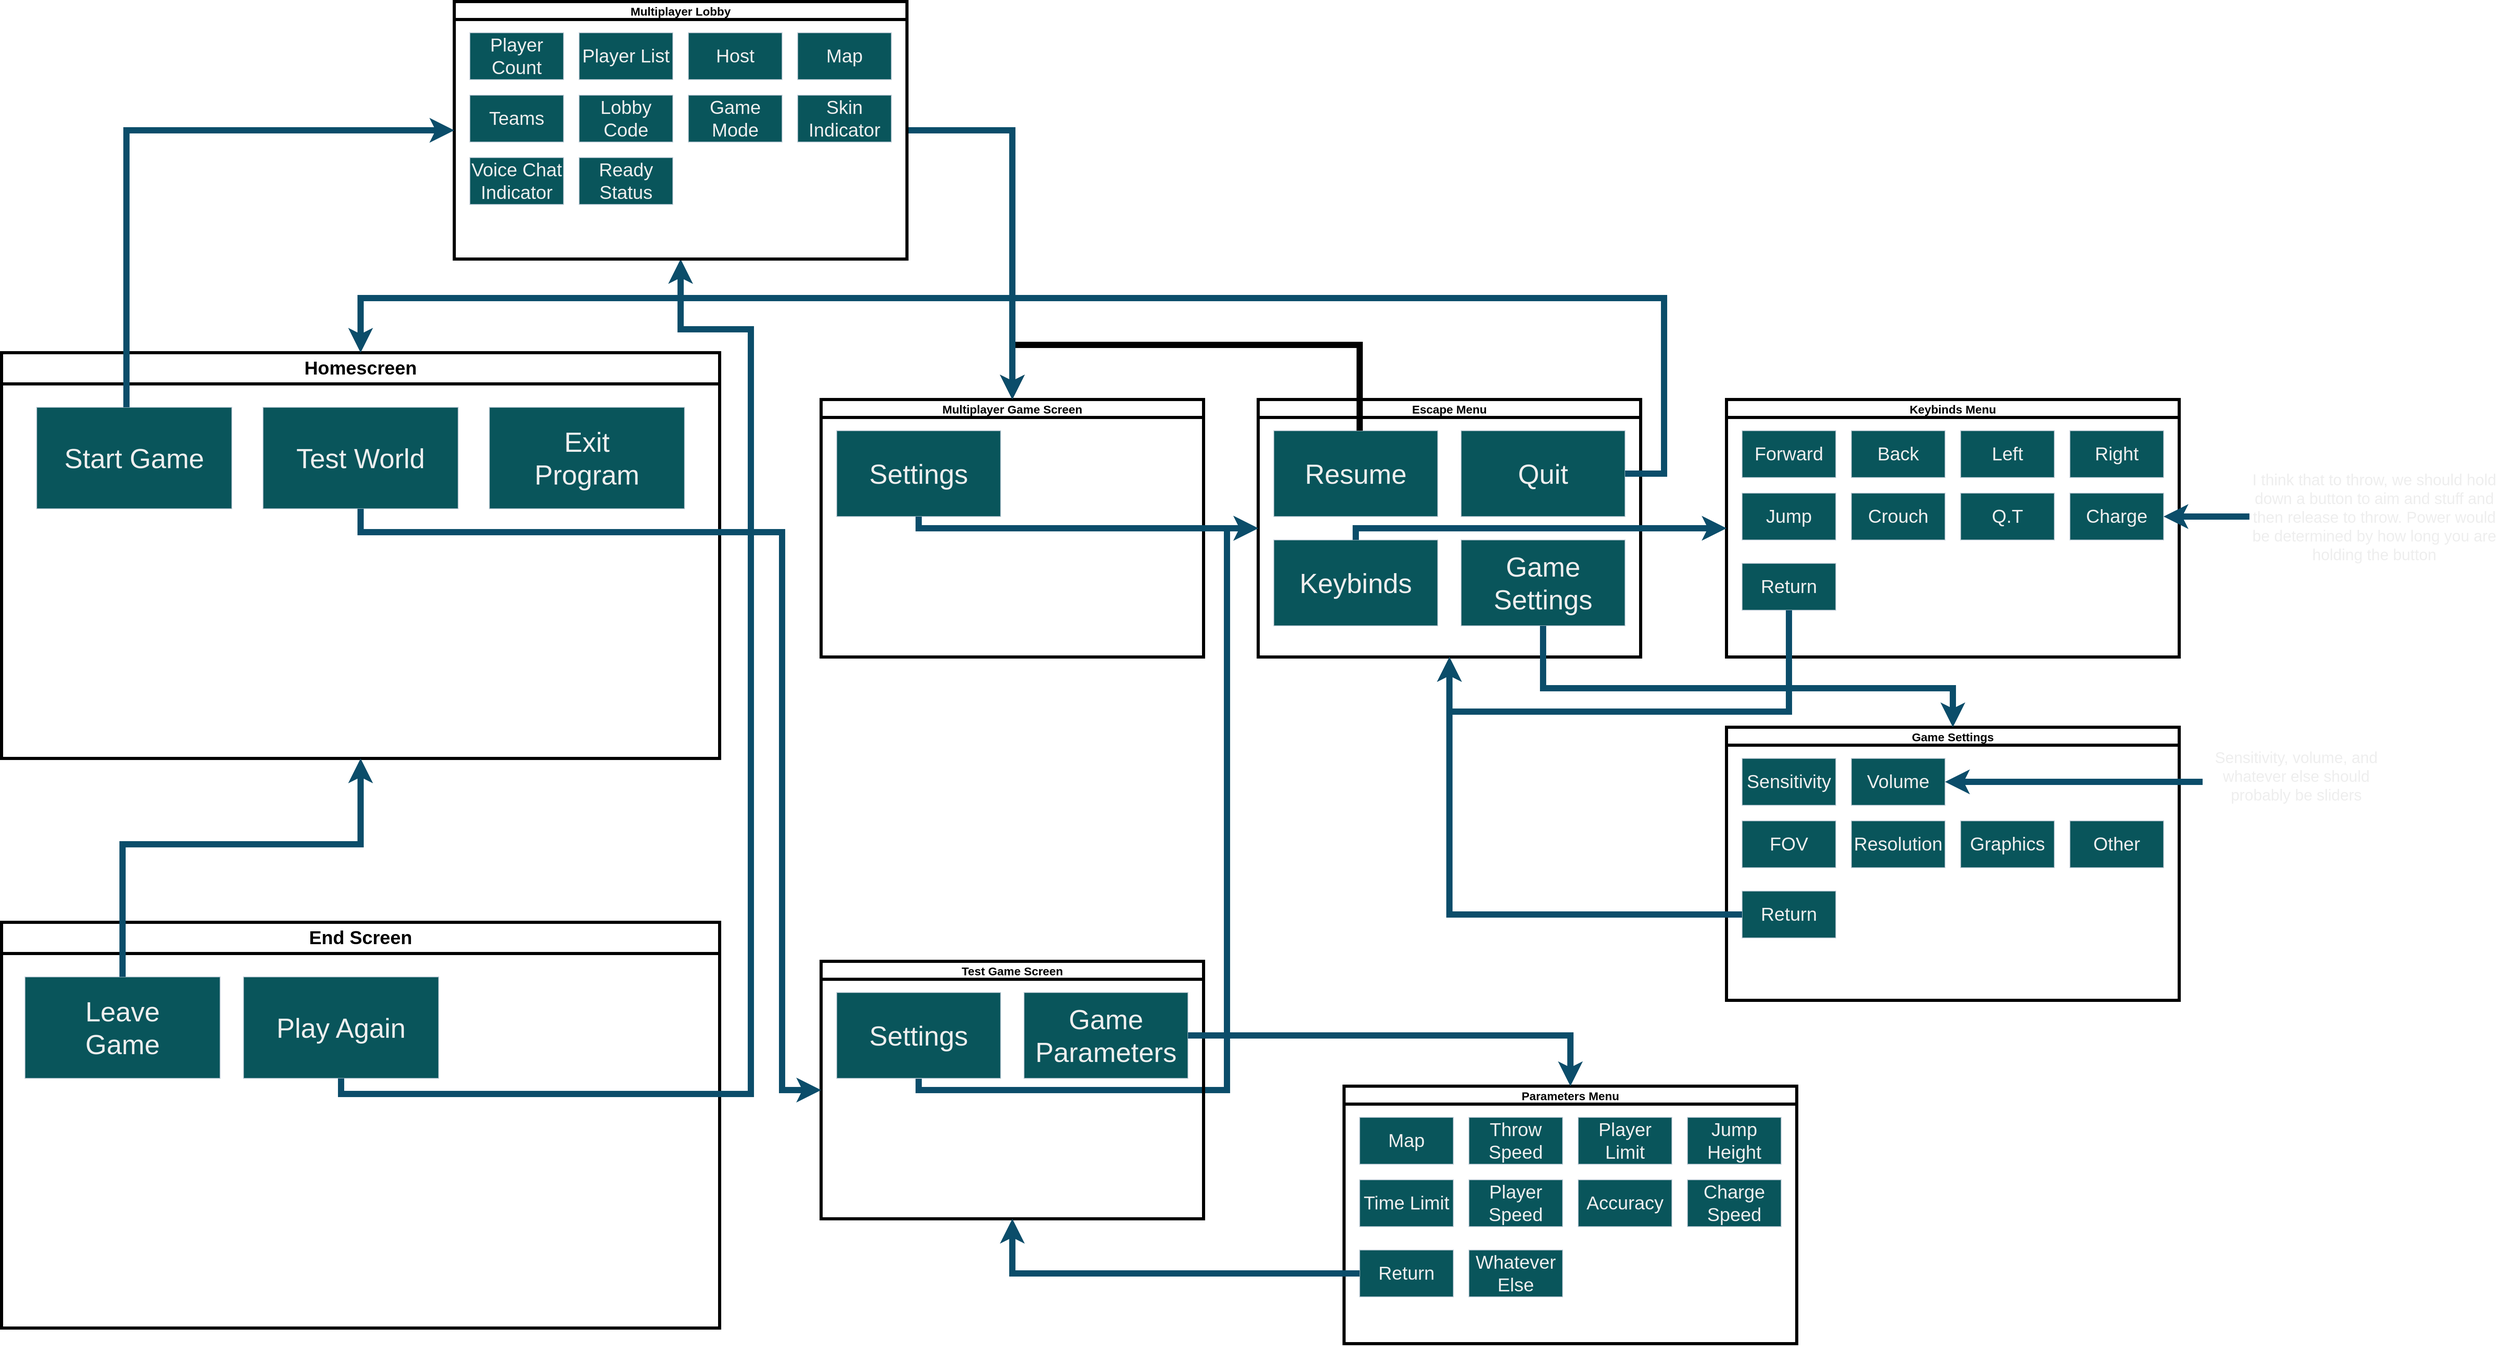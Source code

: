 <mxfile version="26.2.15">
  <diagram name="Page-1" id="9f46799a-70d6-7492-0946-bef42562c5a5">
    <mxGraphModel dx="5765" dy="3700" grid="1" gridSize="10" guides="1" tooltips="1" connect="1" arrows="1" fold="1" page="1" pageScale="1" pageWidth="1100" pageHeight="850" background="light-dark(#FFFFFF,#FFFFFF)" math="0" shadow="0">
      <root>
        <mxCell id="0" />
        <mxCell id="1" parent="0" />
        <mxCell id="K4WIt5_0rDEJ_HHopJuA-2" value="&lt;font style=&quot;font-size: 24px;&quot;&gt;Homescreen&lt;/font&gt;" style="swimlane;whiteSpace=wrap;html=1;strokeColor=light-dark(#000000,#050505);strokeWidth=4;startSize=40;" vertex="1" parent="1">
          <mxGeometry x="-1510" y="-530" width="920" height="520" as="geometry" />
        </mxCell>
        <mxCell id="K4WIt5_0rDEJ_HHopJuA-4" value="" style="rounded=0;whiteSpace=wrap;html=1;strokeColor=#BAC8D3;fontColor=#EEEEEE;fillColor=light-dark(#09555B,#99FF99);" vertex="1" parent="K4WIt5_0rDEJ_HHopJuA-2">
          <mxGeometry x="45" y="70" width="250" height="130" as="geometry" />
        </mxCell>
        <mxCell id="K4WIt5_0rDEJ_HHopJuA-13" value="Start Game" style="text;html=1;align=center;verticalAlign=middle;whiteSpace=wrap;rounded=0;fontColor=#EEEEEE;fontSize=35;fillColor=light-dark(#09555B,#99FF99);" vertex="1" parent="K4WIt5_0rDEJ_HHopJuA-2">
          <mxGeometry x="75" y="120" width="190" height="30" as="geometry" />
        </mxCell>
        <mxCell id="K4WIt5_0rDEJ_HHopJuA-99" value="" style="rounded=0;whiteSpace=wrap;html=1;strokeColor=#BAC8D3;fontColor=#EEEEEE;fillColor=light-dark(#09555B,#99FF99);" vertex="1" parent="K4WIt5_0rDEJ_HHopJuA-2">
          <mxGeometry x="335" y="70" width="250" height="130" as="geometry" />
        </mxCell>
        <mxCell id="K4WIt5_0rDEJ_HHopJuA-100" value="Test World" style="text;html=1;align=center;verticalAlign=middle;whiteSpace=wrap;rounded=0;fontColor=#EEEEEE;fontSize=35;fillColor=light-dark(#09555B,#99FF99);" vertex="1" parent="K4WIt5_0rDEJ_HHopJuA-2">
          <mxGeometry x="365" y="120" width="190" height="30" as="geometry" />
        </mxCell>
        <mxCell id="K4WIt5_0rDEJ_HHopJuA-132" value="" style="rounded=0;whiteSpace=wrap;html=1;strokeColor=#BAC8D3;fontColor=#EEEEEE;fillColor=light-dark(#09555B,#FFFF99);" vertex="1" parent="K4WIt5_0rDEJ_HHopJuA-2">
          <mxGeometry x="625" y="70" width="250" height="130" as="geometry" />
        </mxCell>
        <mxCell id="K4WIt5_0rDEJ_HHopJuA-133" value="Exit Program" style="text;html=1;align=center;verticalAlign=middle;whiteSpace=wrap;rounded=0;fontColor=#EEEEEE;fontSize=35;fillColor=light-dark(#09555B,#FFFF99);" vertex="1" parent="K4WIt5_0rDEJ_HHopJuA-2">
          <mxGeometry x="655" y="120" width="190" height="30" as="geometry" />
        </mxCell>
        <mxCell id="K4WIt5_0rDEJ_HHopJuA-6" value="&lt;font&gt;Multiplayer Game Screen&lt;/font&gt;" style="swimlane;whiteSpace=wrap;html=1;strokeWidth=4;strokeColor=light-dark(#000000,#000000);fontSize=15;" vertex="1" parent="1">
          <mxGeometry x="-460" y="-470" width="490" height="330" as="geometry" />
        </mxCell>
        <mxCell id="K4WIt5_0rDEJ_HHopJuA-10" value="" style="rounded=0;whiteSpace=wrap;html=1;strokeColor=#BAC8D3;fontColor=#EEEEEE;fillColor=light-dark(#09555B,#99FF99);" vertex="1" parent="K4WIt5_0rDEJ_HHopJuA-6">
          <mxGeometry x="20" y="40" width="210" height="110" as="geometry" />
        </mxCell>
        <mxCell id="K4WIt5_0rDEJ_HHopJuA-11" value="Settings" style="text;html=1;align=center;verticalAlign=middle;whiteSpace=wrap;rounded=0;fontColor=#EEEEEE;fontSize=35;fillColor=light-dark(#09555B,#99FF99);" vertex="1" parent="K4WIt5_0rDEJ_HHopJuA-6">
          <mxGeometry x="95" y="80" width="60" height="30" as="geometry" />
        </mxCell>
        <mxCell id="K4WIt5_0rDEJ_HHopJuA-15" value="&lt;font&gt;Escape Menu&lt;/font&gt;" style="swimlane;whiteSpace=wrap;html=1;strokeWidth=4;strokeColor=light-dark(#000000,#000000);fontSize=15;" vertex="1" parent="1">
          <mxGeometry x="100" y="-470" width="490" height="330" as="geometry" />
        </mxCell>
        <mxCell id="K4WIt5_0rDEJ_HHopJuA-16" value="" style="rounded=0;whiteSpace=wrap;html=1;strokeColor=#BAC8D3;fontColor=#EEEEEE;fillColor=light-dark(#09555B,#99FF99);" vertex="1" parent="K4WIt5_0rDEJ_HHopJuA-15">
          <mxGeometry x="20" y="40" width="210" height="110" as="geometry" />
        </mxCell>
        <mxCell id="K4WIt5_0rDEJ_HHopJuA-17" value="Resume" style="text;html=1;align=center;verticalAlign=middle;whiteSpace=wrap;rounded=0;fontColor=#EEEEEE;fontSize=35;fillColor=light-dark(#09555B,#99FF99);" vertex="1" parent="K4WIt5_0rDEJ_HHopJuA-15">
          <mxGeometry x="95" y="80" width="60" height="30" as="geometry" />
        </mxCell>
        <mxCell id="K4WIt5_0rDEJ_HHopJuA-21" value="" style="rounded=0;whiteSpace=wrap;html=1;strokeColor=#BAC8D3;fontColor=#EEEEEE;fillColor=light-dark(#09555B,#99FF99);" vertex="1" parent="K4WIt5_0rDEJ_HHopJuA-15">
          <mxGeometry x="260" y="40" width="210" height="110" as="geometry" />
        </mxCell>
        <mxCell id="K4WIt5_0rDEJ_HHopJuA-22" value="Quit" style="text;html=1;align=center;verticalAlign=middle;whiteSpace=wrap;rounded=0;fontColor=#EEEEEE;fontSize=35;fillColor=light-dark(#09555B,#99FF99);" vertex="1" parent="K4WIt5_0rDEJ_HHopJuA-15">
          <mxGeometry x="335" y="80" width="60" height="30" as="geometry" />
        </mxCell>
        <mxCell id="K4WIt5_0rDEJ_HHopJuA-25" value="" style="rounded=0;whiteSpace=wrap;html=1;strokeColor=#BAC8D3;fontColor=#EEEEEE;fillColor=light-dark(#09555B,#FFFF99);" vertex="1" parent="K4WIt5_0rDEJ_HHopJuA-15">
          <mxGeometry x="20" y="180" width="210" height="110" as="geometry" />
        </mxCell>
        <mxCell id="K4WIt5_0rDEJ_HHopJuA-26" value="Keybinds" style="text;html=1;align=center;verticalAlign=middle;whiteSpace=wrap;rounded=0;fontColor=#EEEEEE;fontSize=35;fillColor=light-dark(#09555B,#FFFF99);" vertex="1" parent="K4WIt5_0rDEJ_HHopJuA-15">
          <mxGeometry x="95" y="220" width="60" height="30" as="geometry" />
        </mxCell>
        <mxCell id="K4WIt5_0rDEJ_HHopJuA-27" value="" style="rounded=0;whiteSpace=wrap;html=1;strokeColor=#BAC8D3;fontColor=#EEEEEE;fillColor=light-dark(#09555B,#FFFF99);" vertex="1" parent="K4WIt5_0rDEJ_HHopJuA-15">
          <mxGeometry x="260" y="180" width="210" height="110" as="geometry" />
        </mxCell>
        <mxCell id="K4WIt5_0rDEJ_HHopJuA-28" value="Game Settings" style="text;html=1;align=center;verticalAlign=middle;whiteSpace=wrap;rounded=0;fontColor=#EEEEEE;fontSize=35;fillColor=light-dark(#09555B,#FFFF99);" vertex="1" parent="K4WIt5_0rDEJ_HHopJuA-15">
          <mxGeometry x="335" y="220" width="60" height="30" as="geometry" />
        </mxCell>
        <mxCell id="K4WIt5_0rDEJ_HHopJuA-23" style="edgeStyle=orthogonalEdgeStyle;rounded=0;orthogonalLoop=1;jettySize=auto;html=1;entryX=0.5;entryY=0;entryDx=0;entryDy=0;strokeColor=light-dark(#000000,#000000);strokeWidth=8;" edge="1" parent="1" source="K4WIt5_0rDEJ_HHopJuA-16" target="K4WIt5_0rDEJ_HHopJuA-6">
          <mxGeometry relative="1" as="geometry">
            <Array as="points">
              <mxPoint x="230" y="-540" />
              <mxPoint x="-215" y="-540" />
            </Array>
          </mxGeometry>
        </mxCell>
        <mxCell id="K4WIt5_0rDEJ_HHopJuA-24" style="edgeStyle=orthogonalEdgeStyle;rounded=0;orthogonalLoop=1;jettySize=auto;html=1;strokeColor=light-dark(#0B4D6A,#000000);strokeWidth=8;" edge="1" parent="1" source="K4WIt5_0rDEJ_HHopJuA-21">
          <mxGeometry relative="1" as="geometry">
            <mxPoint x="-1050" y="-530" as="targetPoint" />
            <Array as="points">
              <mxPoint x="620" y="-375" />
              <mxPoint x="620" y="-600" />
              <mxPoint x="-1050" y="-600" />
            </Array>
          </mxGeometry>
        </mxCell>
        <mxCell id="K4WIt5_0rDEJ_HHopJuA-29" value="&lt;font&gt;Keybinds Menu&lt;/font&gt;" style="swimlane;whiteSpace=wrap;html=1;strokeWidth=4;strokeColor=light-dark(#000000,#000000);fontSize=15;" vertex="1" parent="1">
          <mxGeometry x="700" y="-470" width="580" height="330" as="geometry" />
        </mxCell>
        <mxCell id="K4WIt5_0rDEJ_HHopJuA-38" value="&lt;font style=&quot;font-size: 24px;&quot;&gt;Forward&lt;/font&gt;" style="rounded=0;whiteSpace=wrap;html=1;strokeColor=#BAC8D3;fontColor=#EEEEEE;fillColor=light-dark(#09555B,#FFFF99);" vertex="1" parent="K4WIt5_0rDEJ_HHopJuA-29">
          <mxGeometry x="20" y="40" width="120" height="60" as="geometry" />
        </mxCell>
        <mxCell id="K4WIt5_0rDEJ_HHopJuA-39" value="&lt;font style=&quot;font-size: 24px;&quot;&gt;Back&lt;/font&gt;" style="rounded=0;whiteSpace=wrap;html=1;strokeColor=#BAC8D3;fontColor=#EEEEEE;fillColor=light-dark(#09555B,#FFFF99);" vertex="1" parent="K4WIt5_0rDEJ_HHopJuA-29">
          <mxGeometry x="160" y="40" width="120" height="60" as="geometry" />
        </mxCell>
        <mxCell id="K4WIt5_0rDEJ_HHopJuA-40" value="&lt;font style=&quot;font-size: 24px;&quot;&gt;Left&lt;/font&gt;" style="rounded=0;whiteSpace=wrap;html=1;strokeColor=#BAC8D3;fontColor=#EEEEEE;fillColor=light-dark(#09555B,#FFFF99);" vertex="1" parent="K4WIt5_0rDEJ_HHopJuA-29">
          <mxGeometry x="300" y="40" width="120" height="60" as="geometry" />
        </mxCell>
        <mxCell id="K4WIt5_0rDEJ_HHopJuA-41" value="&lt;font style=&quot;font-size: 24px;&quot;&gt;Right&lt;/font&gt;" style="rounded=0;whiteSpace=wrap;html=1;strokeColor=#BAC8D3;fontColor=#EEEEEE;fillColor=light-dark(#09555B,#FFFF99);" vertex="1" parent="K4WIt5_0rDEJ_HHopJuA-29">
          <mxGeometry x="440" y="40" width="120" height="60" as="geometry" />
        </mxCell>
        <mxCell id="K4WIt5_0rDEJ_HHopJuA-42" value="&lt;font style=&quot;font-size: 24px;&quot;&gt;Jump&lt;/font&gt;" style="rounded=0;whiteSpace=wrap;html=1;strokeColor=#BAC8D3;fontColor=#EEEEEE;fillColor=light-dark(#09555B,#FFFF99);" vertex="1" parent="K4WIt5_0rDEJ_HHopJuA-29">
          <mxGeometry x="20" y="120" width="120" height="60" as="geometry" />
        </mxCell>
        <mxCell id="K4WIt5_0rDEJ_HHopJuA-43" value="&lt;font style=&quot;font-size: 24px;&quot;&gt;Crouch&lt;/font&gt;" style="rounded=0;whiteSpace=wrap;html=1;strokeColor=#BAC8D3;fontColor=#EEEEEE;fillColor=light-dark(#09555B,#FFFF99);" vertex="1" parent="K4WIt5_0rDEJ_HHopJuA-29">
          <mxGeometry x="160" y="120" width="120" height="60" as="geometry" />
        </mxCell>
        <mxCell id="K4WIt5_0rDEJ_HHopJuA-44" value="&lt;font style=&quot;font-size: 24px;&quot;&gt;Q.T&lt;/font&gt;" style="rounded=0;whiteSpace=wrap;html=1;strokeColor=#BAC8D3;fontColor=#EEEEEE;fillColor=light-dark(#09555B,#FFFF99);" vertex="1" parent="K4WIt5_0rDEJ_HHopJuA-29">
          <mxGeometry x="300" y="120" width="120" height="60" as="geometry" />
        </mxCell>
        <mxCell id="K4WIt5_0rDEJ_HHopJuA-45" value="&lt;font style=&quot;font-size: 24px;&quot;&gt;Charge&lt;/font&gt;" style="rounded=0;whiteSpace=wrap;html=1;strokeColor=#BAC8D3;fontColor=#EEEEEE;fillColor=light-dark(#09555B,#FFFF99);" vertex="1" parent="K4WIt5_0rDEJ_HHopJuA-29">
          <mxGeometry x="440" y="120" width="120" height="60" as="geometry" />
        </mxCell>
        <mxCell id="K4WIt5_0rDEJ_HHopJuA-108" value="&lt;font style=&quot;font-size: 24px;&quot;&gt;Return&lt;/font&gt;" style="rounded=0;whiteSpace=wrap;html=1;strokeColor=#BAC8D3;fontColor=#EEEEEE;fillColor=light-dark(#09555B,#99FF99);" vertex="1" parent="K4WIt5_0rDEJ_HHopJuA-29">
          <mxGeometry x="20" y="210" width="120" height="60" as="geometry" />
        </mxCell>
        <mxCell id="K4WIt5_0rDEJ_HHopJuA-47" style="edgeStyle=orthogonalEdgeStyle;rounded=0;orthogonalLoop=1;jettySize=auto;html=1;entryX=1;entryY=0.5;entryDx=0;entryDy=0;strokeColor=light-dark(#0B4D6A,#000000);strokeWidth=8;" edge="1" parent="1" source="K4WIt5_0rDEJ_HHopJuA-46" target="K4WIt5_0rDEJ_HHopJuA-45">
          <mxGeometry relative="1" as="geometry" />
        </mxCell>
        <mxCell id="K4WIt5_0rDEJ_HHopJuA-46" value="&lt;font style=&quot;font-size: 20px;&quot;&gt;I think that to throw, we should hold down a button to aim and stuff and then release to throw. Power would be determined by how long you are holding the button&lt;/font&gt;" style="text;html=1;align=center;verticalAlign=middle;whiteSpace=wrap;rounded=0;fontColor=#EEEEEE;" vertex="1" parent="1">
          <mxGeometry x="1370" y="-405" width="320" height="170" as="geometry" />
        </mxCell>
        <mxCell id="K4WIt5_0rDEJ_HHopJuA-50" value="&lt;font&gt;Game Settings&lt;/font&gt;" style="swimlane;whiteSpace=wrap;html=1;strokeWidth=4;strokeColor=light-dark(#000000,#000000);fontSize=15;" vertex="1" parent="1">
          <mxGeometry x="700" y="-50" width="580" height="350" as="geometry" />
        </mxCell>
        <mxCell id="K4WIt5_0rDEJ_HHopJuA-59" value="&lt;font style=&quot;font-size: 24px;&quot;&gt;Sensitivity&lt;/font&gt;" style="rounded=0;whiteSpace=wrap;html=1;strokeColor=#BAC8D3;fontColor=#EEEEEE;fillColor=light-dark(#09555B,#FFFF99);" vertex="1" parent="K4WIt5_0rDEJ_HHopJuA-50">
          <mxGeometry x="20" y="40" width="120" height="60" as="geometry" />
        </mxCell>
        <mxCell id="K4WIt5_0rDEJ_HHopJuA-60" value="&lt;font style=&quot;font-size: 24px;&quot;&gt;Volume&lt;/font&gt;" style="rounded=0;whiteSpace=wrap;html=1;strokeColor=#BAC8D3;fontColor=#EEEEEE;fillColor=light-dark(#09555B,#FFFF99);" vertex="1" parent="K4WIt5_0rDEJ_HHopJuA-50">
          <mxGeometry x="160" y="40" width="120" height="60" as="geometry" />
        </mxCell>
        <mxCell id="K4WIt5_0rDEJ_HHopJuA-69" value="&lt;font style=&quot;font-size: 24px;&quot;&gt;FOV&lt;/font&gt;" style="rounded=0;whiteSpace=wrap;html=1;strokeColor=#BAC8D3;fontColor=#EEEEEE;fillColor=light-dark(#09555B,#FF6666);" vertex="1" parent="K4WIt5_0rDEJ_HHopJuA-50">
          <mxGeometry x="20" y="120" width="120" height="60" as="geometry" />
        </mxCell>
        <mxCell id="K4WIt5_0rDEJ_HHopJuA-70" value="&lt;font style=&quot;font-size: 24px;&quot;&gt;Resolution&lt;/font&gt;" style="rounded=0;whiteSpace=wrap;html=1;strokeColor=#BAC8D3;fontColor=#EEEEEE;fillColor=light-dark(#09555B,#FF6666);" vertex="1" parent="K4WIt5_0rDEJ_HHopJuA-50">
          <mxGeometry x="160" y="120" width="120" height="60" as="geometry" />
        </mxCell>
        <mxCell id="K4WIt5_0rDEJ_HHopJuA-71" value="&lt;font style=&quot;font-size: 24px;&quot;&gt;Graphics&lt;/font&gt;" style="rounded=0;whiteSpace=wrap;html=1;strokeColor=#BAC8D3;fontColor=#EEEEEE;fillColor=light-dark(#09555B,#FF6666);" vertex="1" parent="K4WIt5_0rDEJ_HHopJuA-50">
          <mxGeometry x="300" y="120" width="120" height="60" as="geometry" />
        </mxCell>
        <mxCell id="K4WIt5_0rDEJ_HHopJuA-72" value="&lt;font style=&quot;font-size: 24px;&quot;&gt;Other&lt;/font&gt;" style="rounded=0;whiteSpace=wrap;html=1;strokeColor=#BAC8D3;fontColor=#EEEEEE;fillColor=light-dark(#09555B,#FF6666);" vertex="1" parent="K4WIt5_0rDEJ_HHopJuA-50">
          <mxGeometry x="440" y="120" width="120" height="60" as="geometry" />
        </mxCell>
        <mxCell id="K4WIt5_0rDEJ_HHopJuA-129" value="&lt;font style=&quot;font-size: 24px;&quot;&gt;Return&lt;/font&gt;" style="rounded=0;whiteSpace=wrap;html=1;strokeColor=#BAC8D3;fontColor=#EEEEEE;fillColor=light-dark(#09555B,#99FF99);" vertex="1" parent="K4WIt5_0rDEJ_HHopJuA-50">
          <mxGeometry x="20" y="210" width="120" height="60" as="geometry" />
        </mxCell>
        <mxCell id="K4WIt5_0rDEJ_HHopJuA-65" style="edgeStyle=orthogonalEdgeStyle;rounded=0;orthogonalLoop=1;jettySize=auto;html=1;entryX=0.5;entryY=0;entryDx=0;entryDy=0;strokeColor=light-dark(#0B4D6A,#000000);strokeWidth=8;" edge="1" parent="1" source="K4WIt5_0rDEJ_HHopJuA-27" target="K4WIt5_0rDEJ_HHopJuA-50">
          <mxGeometry relative="1" as="geometry">
            <Array as="points">
              <mxPoint x="465" y="-100" />
              <mxPoint x="990" y="-100" />
            </Array>
          </mxGeometry>
        </mxCell>
        <mxCell id="K4WIt5_0rDEJ_HHopJuA-68" style="edgeStyle=orthogonalEdgeStyle;rounded=0;orthogonalLoop=1;jettySize=auto;html=1;entryX=1;entryY=0.5;entryDx=0;entryDy=0;strokeColor=light-dark(#0B4D6A,#000000);strokeWidth=8;" edge="1" parent="1" source="K4WIt5_0rDEJ_HHopJuA-66" target="K4WIt5_0rDEJ_HHopJuA-60">
          <mxGeometry relative="1" as="geometry">
            <Array as="points">
              <mxPoint x="1260" y="20" />
              <mxPoint x="1260" y="20" />
            </Array>
          </mxGeometry>
        </mxCell>
        <mxCell id="K4WIt5_0rDEJ_HHopJuA-66" value="&lt;font style=&quot;font-size: 20px;&quot;&gt;Sensitivity, volume, and whatever else should probably be sliders&lt;/font&gt;&lt;div&gt;&lt;br&gt;&lt;/div&gt;" style="text;html=1;align=center;verticalAlign=middle;whiteSpace=wrap;rounded=0;fontColor=#EEEEEE;" vertex="1" parent="1">
          <mxGeometry x="1310" y="-5" width="240" height="50" as="geometry" />
        </mxCell>
        <mxCell id="K4WIt5_0rDEJ_HHopJuA-75" style="edgeStyle=orthogonalEdgeStyle;rounded=0;orthogonalLoop=1;jettySize=auto;html=1;entryX=0;entryY=0.5;entryDx=0;entryDy=0;strokeColor=light-dark(#0B4D6A,#000000);strokeWidth=8;" edge="1" parent="1" source="K4WIt5_0rDEJ_HHopJuA-10" target="K4WIt5_0rDEJ_HHopJuA-15">
          <mxGeometry relative="1" as="geometry">
            <Array as="points">
              <mxPoint x="-335" y="-305" />
            </Array>
          </mxGeometry>
        </mxCell>
        <mxCell id="K4WIt5_0rDEJ_HHopJuA-76" value="&lt;font style=&quot;font-size: 24px;&quot;&gt;End Screen&lt;/font&gt;" style="swimlane;whiteSpace=wrap;html=1;strokeColor=light-dark(#000000,#050505);strokeWidth=4;startSize=40;" vertex="1" parent="1">
          <mxGeometry x="-1510" y="200" width="920" height="520" as="geometry" />
        </mxCell>
        <mxCell id="K4WIt5_0rDEJ_HHopJuA-77" value="" style="rounded=0;whiteSpace=wrap;html=1;strokeColor=#BAC8D3;fontColor=#EEEEEE;fillColor=light-dark(#09555B,#99FF99);" vertex="1" parent="K4WIt5_0rDEJ_HHopJuA-76">
          <mxGeometry x="30" y="70" width="250" height="130" as="geometry" />
        </mxCell>
        <mxCell id="K4WIt5_0rDEJ_HHopJuA-78" value="Leave Game" style="text;html=1;align=center;verticalAlign=middle;whiteSpace=wrap;rounded=0;fontColor=#EEEEEE;fontSize=35;fillColor=light-dark(#09555B,#99FF99);" vertex="1" parent="K4WIt5_0rDEJ_HHopJuA-76">
          <mxGeometry x="60" y="120" width="190" height="30" as="geometry" />
        </mxCell>
        <mxCell id="K4WIt5_0rDEJ_HHopJuA-80" value="" style="rounded=0;whiteSpace=wrap;html=1;strokeColor=#BAC8D3;fontColor=#EEEEEE;fillColor=light-dark(#09555B,#99FF99);" vertex="1" parent="K4WIt5_0rDEJ_HHopJuA-76">
          <mxGeometry x="310" y="70" width="250" height="130" as="geometry" />
        </mxCell>
        <mxCell id="K4WIt5_0rDEJ_HHopJuA-81" value="Play Again" style="text;html=1;align=center;verticalAlign=middle;whiteSpace=wrap;rounded=0;fontColor=#EEEEEE;fontSize=35;fillColor=light-dark(#09555B,#99FF99);" vertex="1" parent="K4WIt5_0rDEJ_HHopJuA-76">
          <mxGeometry x="340" y="120" width="190" height="30" as="geometry" />
        </mxCell>
        <mxCell id="K4WIt5_0rDEJ_HHopJuA-79" style="edgeStyle=orthogonalEdgeStyle;rounded=0;orthogonalLoop=1;jettySize=auto;html=1;entryX=0.5;entryY=1;entryDx=0;entryDy=0;strokeColor=light-dark(#0B4D6A,#000000);strokeWidth=8;" edge="1" parent="1" source="K4WIt5_0rDEJ_HHopJuA-77" target="K4WIt5_0rDEJ_HHopJuA-2">
          <mxGeometry relative="1" as="geometry">
            <Array as="points">
              <mxPoint x="-1355" y="100" />
              <mxPoint x="-1050" y="100" />
            </Array>
          </mxGeometry>
        </mxCell>
        <mxCell id="K4WIt5_0rDEJ_HHopJuA-82" style="edgeStyle=orthogonalEdgeStyle;rounded=0;orthogonalLoop=1;jettySize=auto;html=1;entryX=0.5;entryY=1;entryDx=0;entryDy=0;strokeColor=light-dark(#0B4D6A,#000000);strokeWidth=8;" edge="1" parent="1" source="K4WIt5_0rDEJ_HHopJuA-80" target="K4WIt5_0rDEJ_HHopJuA-86">
          <mxGeometry relative="1" as="geometry">
            <Array as="points">
              <mxPoint x="-1075" y="420" />
              <mxPoint x="-550" y="420" />
              <mxPoint x="-550" y="-560" />
              <mxPoint x="-640" y="-560" />
            </Array>
          </mxGeometry>
        </mxCell>
        <mxCell id="K4WIt5_0rDEJ_HHopJuA-98" style="edgeStyle=orthogonalEdgeStyle;rounded=0;orthogonalLoop=1;jettySize=auto;html=1;entryX=0.5;entryY=0;entryDx=0;entryDy=0;strokeColor=light-dark(#0B4D6A,#000000);strokeWidth=8;" edge="1" parent="1" source="K4WIt5_0rDEJ_HHopJuA-86" target="K4WIt5_0rDEJ_HHopJuA-6">
          <mxGeometry relative="1" as="geometry">
            <Array as="points">
              <mxPoint x="-215" y="-815" />
            </Array>
          </mxGeometry>
        </mxCell>
        <mxCell id="K4WIt5_0rDEJ_HHopJuA-86" value="&lt;font&gt;Multiplayer Lobby&lt;/font&gt;" style="swimlane;whiteSpace=wrap;html=1;strokeWidth=4;strokeColor=light-dark(#000000,#000000);fontSize=15;" vertex="1" parent="1">
          <mxGeometry x="-930" y="-980" width="580" height="330" as="geometry" />
        </mxCell>
        <mxCell id="K4WIt5_0rDEJ_HHopJuA-87" value="&lt;font style=&quot;font-size: 24px;&quot;&gt;Player Count&lt;/font&gt;" style="rounded=0;whiteSpace=wrap;html=1;strokeColor=#BAC8D3;fontColor=#EEEEEE;fillColor=light-dark(#09555B,#FFFF99);" vertex="1" parent="K4WIt5_0rDEJ_HHopJuA-86">
          <mxGeometry x="20" y="40" width="120" height="60" as="geometry" />
        </mxCell>
        <mxCell id="K4WIt5_0rDEJ_HHopJuA-88" value="&lt;font style=&quot;font-size: 24px;&quot;&gt;Player List&lt;/font&gt;" style="rounded=0;whiteSpace=wrap;html=1;strokeColor=#BAC8D3;fontColor=#EEEEEE;fillColor=light-dark(#09555B,#FFFF99);" vertex="1" parent="K4WIt5_0rDEJ_HHopJuA-86">
          <mxGeometry x="160" y="40" width="120" height="60" as="geometry" />
        </mxCell>
        <mxCell id="K4WIt5_0rDEJ_HHopJuA-89" value="&lt;font style=&quot;font-size: 24px;&quot;&gt;Host&lt;/font&gt;" style="rounded=0;whiteSpace=wrap;html=1;strokeColor=#BAC8D3;fontColor=#EEEEEE;fillColor=light-dark(#09555B,#FFFF99);" vertex="1" parent="K4WIt5_0rDEJ_HHopJuA-86">
          <mxGeometry x="300" y="40" width="120" height="60" as="geometry" />
        </mxCell>
        <mxCell id="K4WIt5_0rDEJ_HHopJuA-90" value="&lt;font style=&quot;font-size: 24px;&quot;&gt;Map&lt;/font&gt;" style="rounded=0;whiteSpace=wrap;html=1;strokeColor=#BAC8D3;fontColor=#EEEEEE;fillColor=light-dark(#09555B,#FFFF99);" vertex="1" parent="K4WIt5_0rDEJ_HHopJuA-86">
          <mxGeometry x="440" y="40" width="120" height="60" as="geometry" />
        </mxCell>
        <mxCell id="K4WIt5_0rDEJ_HHopJuA-91" value="&lt;font style=&quot;font-size: 24px;&quot;&gt;Teams&lt;/font&gt;" style="rounded=0;whiteSpace=wrap;html=1;strokeColor=#BAC8D3;fontColor=#EEEEEE;fillColor=light-dark(#09555B,#FFFF99);" vertex="1" parent="K4WIt5_0rDEJ_HHopJuA-86">
          <mxGeometry x="20" y="120" width="120" height="60" as="geometry" />
        </mxCell>
        <mxCell id="K4WIt5_0rDEJ_HHopJuA-92" value="&lt;span style=&quot;font-size: 24px;&quot;&gt;Lobby Code&lt;/span&gt;" style="rounded=0;whiteSpace=wrap;html=1;strokeColor=#BAC8D3;fontColor=#EEEEEE;fillColor=light-dark(#09555B,#FF6666);" vertex="1" parent="K4WIt5_0rDEJ_HHopJuA-86">
          <mxGeometry x="160" y="120" width="120" height="60" as="geometry" />
        </mxCell>
        <mxCell id="K4WIt5_0rDEJ_HHopJuA-93" value="&lt;font style=&quot;font-size: 24px;&quot;&gt;Game Mode&lt;/font&gt;" style="rounded=0;whiteSpace=wrap;html=1;strokeColor=#BAC8D3;fontColor=#EEEEEE;fillColor=light-dark(#09555B,#FF6666);" vertex="1" parent="K4WIt5_0rDEJ_HHopJuA-86">
          <mxGeometry x="300" y="120" width="120" height="60" as="geometry" />
        </mxCell>
        <mxCell id="K4WIt5_0rDEJ_HHopJuA-94" value="&lt;span style=&quot;font-size: 24px;&quot;&gt;Skin Indicator&lt;/span&gt;" style="rounded=0;whiteSpace=wrap;html=1;strokeColor=#BAC8D3;fontColor=#EEEEEE;fillColor=light-dark(#09555B,#FF6666);" vertex="1" parent="K4WIt5_0rDEJ_HHopJuA-86">
          <mxGeometry x="440" y="120" width="120" height="60" as="geometry" />
        </mxCell>
        <mxCell id="K4WIt5_0rDEJ_HHopJuA-95" value="&lt;span style=&quot;font-size: 24px;&quot;&gt;Voice Chat Indicator&lt;/span&gt;" style="rounded=0;whiteSpace=wrap;html=1;strokeColor=#BAC8D3;fontColor=#EEEEEE;fillColor=light-dark(#09555B,#FF6666);" vertex="1" parent="K4WIt5_0rDEJ_HHopJuA-86">
          <mxGeometry x="20" y="200" width="120" height="60" as="geometry" />
        </mxCell>
        <mxCell id="K4WIt5_0rDEJ_HHopJuA-96" value="&lt;span style=&quot;font-size: 24px;&quot;&gt;Ready Status&lt;/span&gt;" style="rounded=0;whiteSpace=wrap;html=1;strokeColor=#BAC8D3;fontColor=#EEEEEE;fillColor=light-dark(#09555B,#FF6666);gradientColor=none;" vertex="1" parent="K4WIt5_0rDEJ_HHopJuA-86">
          <mxGeometry x="160" y="200" width="120" height="60" as="geometry" />
        </mxCell>
        <mxCell id="K4WIt5_0rDEJ_HHopJuA-97" style="edgeStyle=orthogonalEdgeStyle;rounded=0;orthogonalLoop=1;jettySize=auto;html=1;entryX=0;entryY=0.5;entryDx=0;entryDy=0;strokeColor=light-dark(#0B4D6A,#000000);strokeWidth=8;" edge="1" parent="1" source="K4WIt5_0rDEJ_HHopJuA-4" target="K4WIt5_0rDEJ_HHopJuA-86">
          <mxGeometry relative="1" as="geometry">
            <Array as="points">
              <mxPoint x="-1350" y="-815" />
            </Array>
          </mxGeometry>
        </mxCell>
        <mxCell id="K4WIt5_0rDEJ_HHopJuA-102" style="edgeStyle=orthogonalEdgeStyle;rounded=0;orthogonalLoop=1;jettySize=auto;html=1;entryX=0;entryY=0.5;entryDx=0;entryDy=0;strokeColor=light-dark(#0B4D6A,#000000);strokeWidth=8;" edge="1" parent="1" source="K4WIt5_0rDEJ_HHopJuA-25" target="K4WIt5_0rDEJ_HHopJuA-29">
          <mxGeometry relative="1" as="geometry">
            <Array as="points">
              <mxPoint x="225" y="-305" />
            </Array>
          </mxGeometry>
        </mxCell>
        <mxCell id="K4WIt5_0rDEJ_HHopJuA-106" style="edgeStyle=orthogonalEdgeStyle;rounded=0;orthogonalLoop=1;jettySize=auto;html=1;entryX=0;entryY=0.5;entryDx=0;entryDy=0;strokeColor=light-dark(#0B4D6A,#000000);strokeWidth=8;exitX=0.5;exitY=1;exitDx=0;exitDy=0;" edge="1" parent="1" source="K4WIt5_0rDEJ_HHopJuA-104" target="K4WIt5_0rDEJ_HHopJuA-15">
          <mxGeometry relative="1" as="geometry">
            <Array as="points">
              <mxPoint x="-335" y="415" />
              <mxPoint x="60" y="415" />
              <mxPoint x="60" y="-305" />
            </Array>
          </mxGeometry>
        </mxCell>
        <mxCell id="K4WIt5_0rDEJ_HHopJuA-103" value="&lt;font&gt;Test Game Screen&lt;/font&gt;" style="swimlane;whiteSpace=wrap;html=1;strokeWidth=4;strokeColor=light-dark(#000000,#000000);fontSize=15;" vertex="1" parent="1">
          <mxGeometry x="-460" y="250" width="490" height="330" as="geometry" />
        </mxCell>
        <mxCell id="K4WIt5_0rDEJ_HHopJuA-104" value="" style="rounded=0;whiteSpace=wrap;html=1;strokeColor=#BAC8D3;fontColor=#EEEEEE;fillColor=light-dark(#09555B,#99FF99);" vertex="1" parent="K4WIt5_0rDEJ_HHopJuA-103">
          <mxGeometry x="20" y="40" width="210" height="110" as="geometry" />
        </mxCell>
        <mxCell id="K4WIt5_0rDEJ_HHopJuA-105" value="Settings" style="text;html=1;align=center;verticalAlign=middle;whiteSpace=wrap;rounded=0;fontColor=#EEEEEE;fontSize=35;fillColor=light-dark(#09555B,#99FF99);" vertex="1" parent="K4WIt5_0rDEJ_HHopJuA-103">
          <mxGeometry x="95" y="80" width="60" height="30" as="geometry" />
        </mxCell>
        <mxCell id="K4WIt5_0rDEJ_HHopJuA-112" value="" style="rounded=0;whiteSpace=wrap;html=1;strokeColor=#BAC8D3;fontColor=#EEEEEE;fillColor=light-dark(#09555B,#99FF99);" vertex="1" parent="K4WIt5_0rDEJ_HHopJuA-103">
          <mxGeometry x="260" y="40" width="210" height="110" as="geometry" />
        </mxCell>
        <mxCell id="K4WIt5_0rDEJ_HHopJuA-113" value="Game Parameters" style="text;html=1;align=center;verticalAlign=middle;whiteSpace=wrap;rounded=0;fontColor=#EEEEEE;fontSize=35;fillColor=light-dark(#09555B,#99FF99);" vertex="1" parent="K4WIt5_0rDEJ_HHopJuA-103">
          <mxGeometry x="335" y="80" width="60" height="30" as="geometry" />
        </mxCell>
        <mxCell id="K4WIt5_0rDEJ_HHopJuA-115" value="&lt;font&gt;Parameters Menu&lt;/font&gt;" style="swimlane;whiteSpace=wrap;html=1;strokeWidth=4;strokeColor=light-dark(#000000,#000000);fontSize=15;" vertex="1" parent="1">
          <mxGeometry x="210" y="410" width="580" height="330" as="geometry" />
        </mxCell>
        <mxCell id="K4WIt5_0rDEJ_HHopJuA-116" value="&lt;font style=&quot;font-size: 24px;&quot;&gt;Map&lt;/font&gt;" style="rounded=0;whiteSpace=wrap;html=1;strokeColor=#BAC8D3;fontColor=#EEEEEE;fillColor=light-dark(#09555B,#99FF99);" vertex="1" parent="K4WIt5_0rDEJ_HHopJuA-115">
          <mxGeometry x="20" y="40" width="120" height="60" as="geometry" />
        </mxCell>
        <mxCell id="K4WIt5_0rDEJ_HHopJuA-117" value="&lt;font style=&quot;font-size: 24px;&quot;&gt;Throw Speed&lt;/font&gt;" style="rounded=0;whiteSpace=wrap;html=1;strokeColor=#BAC8D3;fontColor=#EEEEEE;fillColor=light-dark(#09555B,#99FF99);" vertex="1" parent="K4WIt5_0rDEJ_HHopJuA-115">
          <mxGeometry x="160" y="40" width="120" height="60" as="geometry" />
        </mxCell>
        <mxCell id="K4WIt5_0rDEJ_HHopJuA-118" value="&lt;font style=&quot;font-size: 24px;&quot;&gt;Player Limit&lt;/font&gt;" style="rounded=0;whiteSpace=wrap;html=1;strokeColor=#BAC8D3;fontColor=#EEEEEE;fillColor=light-dark(#09555B,#99FF99);" vertex="1" parent="K4WIt5_0rDEJ_HHopJuA-115">
          <mxGeometry x="300" y="40" width="120" height="60" as="geometry" />
        </mxCell>
        <mxCell id="K4WIt5_0rDEJ_HHopJuA-119" value="&lt;font style=&quot;font-size: 24px;&quot;&gt;Jump Height&lt;/font&gt;" style="rounded=0;whiteSpace=wrap;html=1;strokeColor=#BAC8D3;fontColor=#EEEEEE;fillColor=light-dark(#09555B,#99FF99);" vertex="1" parent="K4WIt5_0rDEJ_HHopJuA-115">
          <mxGeometry x="440" y="40" width="120" height="60" as="geometry" />
        </mxCell>
        <mxCell id="K4WIt5_0rDEJ_HHopJuA-120" value="&lt;font style=&quot;font-size: 24px;&quot;&gt;Time Limit&lt;/font&gt;" style="rounded=0;whiteSpace=wrap;html=1;strokeColor=#BAC8D3;fontColor=#EEEEEE;fillColor=light-dark(#09555B,#99FF99);" vertex="1" parent="K4WIt5_0rDEJ_HHopJuA-115">
          <mxGeometry x="20" y="120" width="120" height="60" as="geometry" />
        </mxCell>
        <mxCell id="K4WIt5_0rDEJ_HHopJuA-121" value="&lt;font style=&quot;font-size: 24px;&quot;&gt;Player Speed&lt;/font&gt;" style="rounded=0;whiteSpace=wrap;html=1;strokeColor=#BAC8D3;fontColor=#EEEEEE;fillColor=light-dark(#09555B,#99FF99);" vertex="1" parent="K4WIt5_0rDEJ_HHopJuA-115">
          <mxGeometry x="160" y="120" width="120" height="60" as="geometry" />
        </mxCell>
        <mxCell id="K4WIt5_0rDEJ_HHopJuA-122" value="&lt;font style=&quot;font-size: 24px;&quot;&gt;Accuracy&lt;/font&gt;" style="rounded=0;whiteSpace=wrap;html=1;strokeColor=#BAC8D3;fontColor=#EEEEEE;fillColor=light-dark(#09555B,#99FF99);" vertex="1" parent="K4WIt5_0rDEJ_HHopJuA-115">
          <mxGeometry x="300" y="120" width="120" height="60" as="geometry" />
        </mxCell>
        <mxCell id="K4WIt5_0rDEJ_HHopJuA-123" value="&lt;font style=&quot;font-size: 24px;&quot;&gt;Charge Speed&lt;/font&gt;" style="rounded=0;whiteSpace=wrap;html=1;strokeColor=#BAC8D3;fontColor=#EEEEEE;fillColor=light-dark(#09555B,#99FF99);" vertex="1" parent="K4WIt5_0rDEJ_HHopJuA-115">
          <mxGeometry x="440" y="120" width="120" height="60" as="geometry" />
        </mxCell>
        <mxCell id="K4WIt5_0rDEJ_HHopJuA-125" value="&lt;font style=&quot;font-size: 24px;&quot;&gt;Return&lt;/font&gt;" style="rounded=0;whiteSpace=wrap;html=1;strokeColor=#BAC8D3;fontColor=#EEEEEE;fillColor=light-dark(#09555B,#99FF99);" vertex="1" parent="K4WIt5_0rDEJ_HHopJuA-115">
          <mxGeometry x="20" y="210" width="120" height="60" as="geometry" />
        </mxCell>
        <mxCell id="K4WIt5_0rDEJ_HHopJuA-128" value="&lt;font style=&quot;font-size: 24px;&quot;&gt;Whatever Else&lt;/font&gt;" style="rounded=0;whiteSpace=wrap;html=1;strokeColor=#BAC8D3;fontColor=#EEEEEE;fillColor=light-dark(#09555B,#99FF99);" vertex="1" parent="K4WIt5_0rDEJ_HHopJuA-115">
          <mxGeometry x="160" y="210" width="120" height="60" as="geometry" />
        </mxCell>
        <mxCell id="K4WIt5_0rDEJ_HHopJuA-126" style="edgeStyle=orthogonalEdgeStyle;rounded=0;orthogonalLoop=1;jettySize=auto;html=1;entryX=0.5;entryY=1;entryDx=0;entryDy=0;strokeColor=light-dark(#0B4D6A,#000000);strokeWidth=8;" edge="1" parent="1" source="K4WIt5_0rDEJ_HHopJuA-125" target="K4WIt5_0rDEJ_HHopJuA-103">
          <mxGeometry relative="1" as="geometry" />
        </mxCell>
        <mxCell id="K4WIt5_0rDEJ_HHopJuA-127" style="edgeStyle=orthogonalEdgeStyle;rounded=0;orthogonalLoop=1;jettySize=auto;html=1;entryX=0.5;entryY=0;entryDx=0;entryDy=0;strokeColor=light-dark(#0B4D6A,#000000);strokeWidth=8;" edge="1" parent="1" source="K4WIt5_0rDEJ_HHopJuA-112" target="K4WIt5_0rDEJ_HHopJuA-115">
          <mxGeometry relative="1" as="geometry" />
        </mxCell>
        <mxCell id="K4WIt5_0rDEJ_HHopJuA-131" style="edgeStyle=orthogonalEdgeStyle;rounded=0;orthogonalLoop=1;jettySize=auto;html=1;entryX=0.5;entryY=1;entryDx=0;entryDy=0;strokeColor=light-dark(#0B4D6A,#000000);strokeWidth=8;" edge="1" parent="1" source="K4WIt5_0rDEJ_HHopJuA-129" target="K4WIt5_0rDEJ_HHopJuA-15">
          <mxGeometry relative="1" as="geometry" />
        </mxCell>
        <mxCell id="K4WIt5_0rDEJ_HHopJuA-111" style="edgeStyle=orthogonalEdgeStyle;rounded=0;orthogonalLoop=1;jettySize=auto;html=1;strokeColor=light-dark(#0B4D6A,#000000);strokeWidth=8;entryX=0.5;entryY=1;entryDx=0;entryDy=0;" edge="1" parent="1" source="K4WIt5_0rDEJ_HHopJuA-108" target="K4WIt5_0rDEJ_HHopJuA-15">
          <mxGeometry relative="1" as="geometry">
            <mxPoint x="330" y="-140" as="targetPoint" />
            <Array as="points">
              <mxPoint x="780" y="-70" />
              <mxPoint x="345" y="-70" />
            </Array>
          </mxGeometry>
        </mxCell>
        <mxCell id="K4WIt5_0rDEJ_HHopJuA-135" style="edgeStyle=orthogonalEdgeStyle;rounded=0;orthogonalLoop=1;jettySize=auto;html=1;entryX=0;entryY=0.5;entryDx=0;entryDy=0;strokeColor=light-dark(#0B4D6A,#000000);strokeWidth=8;" edge="1" parent="1" source="K4WIt5_0rDEJ_HHopJuA-99" target="K4WIt5_0rDEJ_HHopJuA-103">
          <mxGeometry relative="1" as="geometry">
            <Array as="points">
              <mxPoint x="-1050" y="-300" />
              <mxPoint x="-510" y="-300" />
              <mxPoint x="-510" y="415" />
            </Array>
          </mxGeometry>
        </mxCell>
      </root>
    </mxGraphModel>
  </diagram>
</mxfile>
